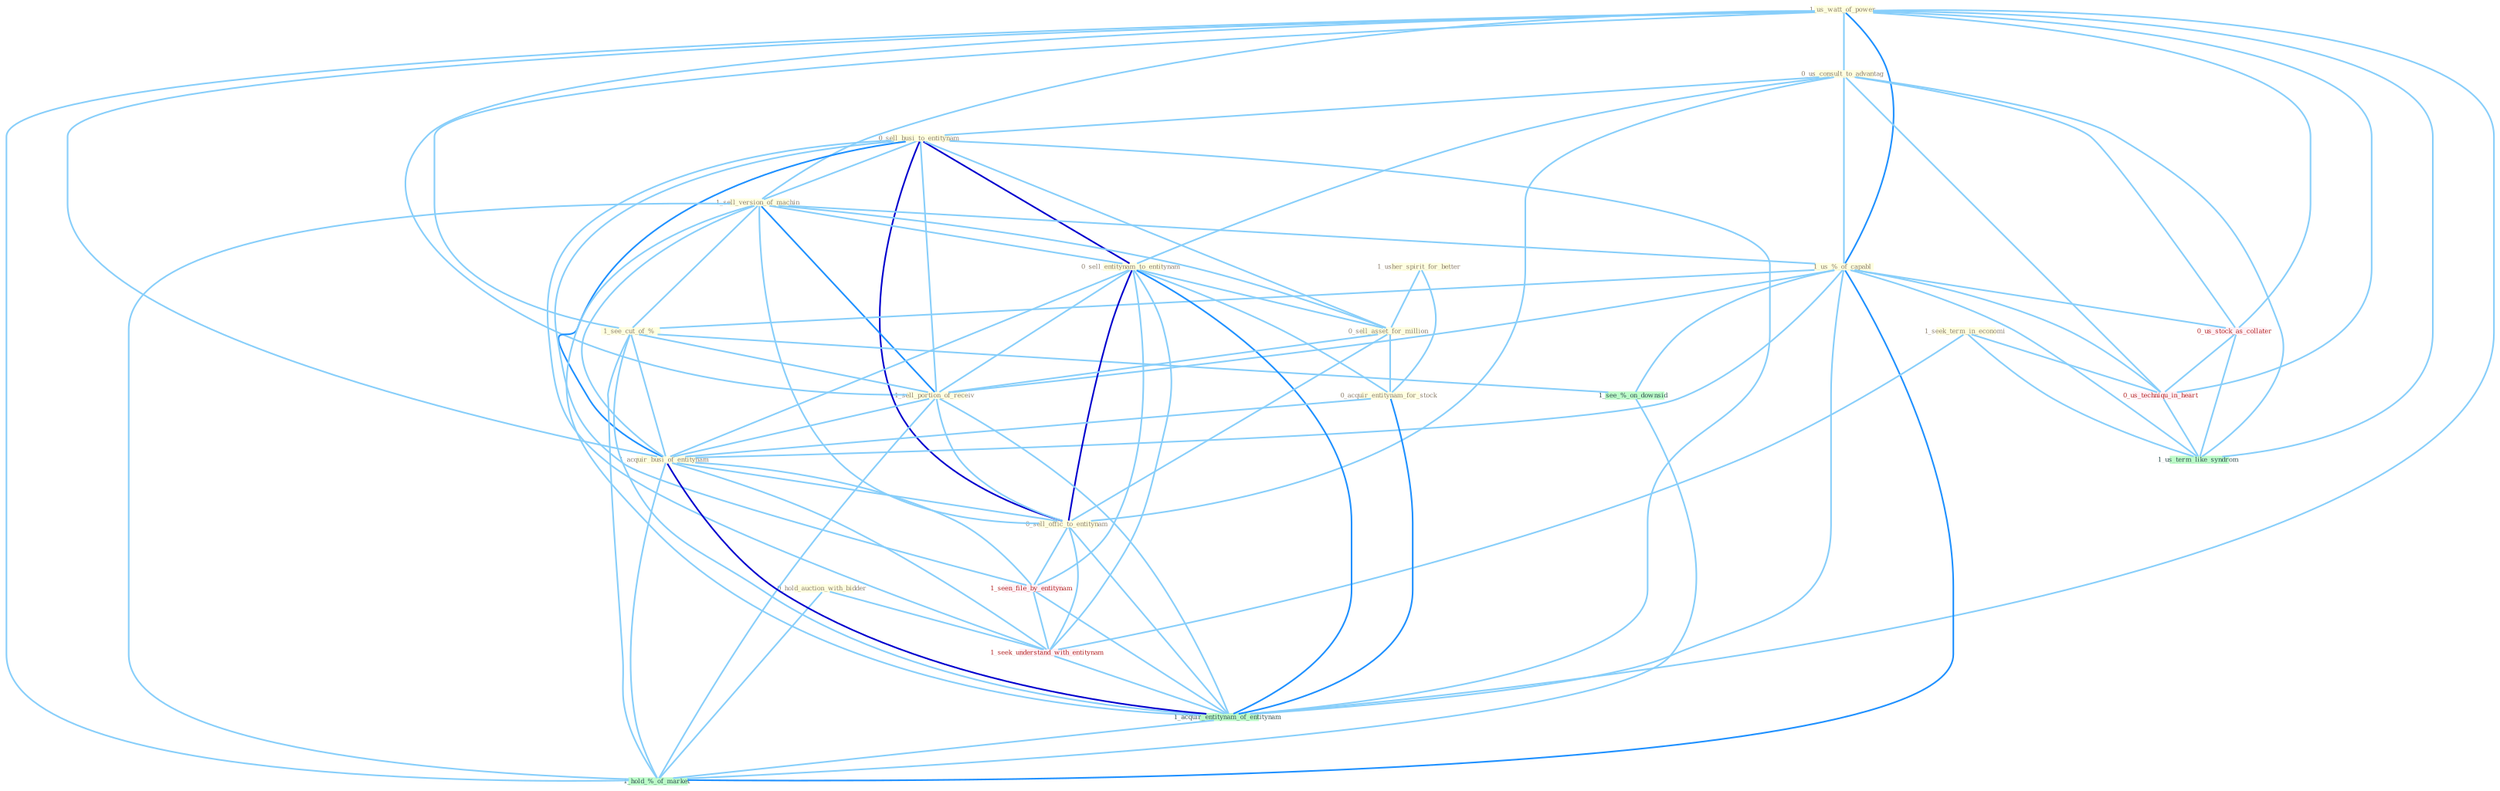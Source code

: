 Graph G{ 
    node
    [shape=polygon,style=filled,width=.5,height=.06,color="#BDFCC9",fixedsize=true,fontsize=4,
    fontcolor="#2f4f4f"];
    {node
    [color="#ffffe0", fontcolor="#8b7d6b"] "1_us_watt_of_power " "0_us_consult_to_advantag " "0_hold_auction_with_bidder " "0_sell_busi_to_entitynam " "1_sell_version_of_machin " "1_us_%_of_capabl " "1_see_cut_of_% " "1_seek_term_in_economi " "1_usher_spirit_for_better " "0_sell_entitynam_to_entitynam " "0_sell_asset_for_million " "0_acquir_entitynam_for_stock " "1_sell_portion_of_receiv " "1_acquir_busi_of_entitynam " "0_sell_offic_to_entitynam "}
{node [color="#fff0f5", fontcolor="#b22222"] "1_seen_file_by_entitynam " "0_us_stock_as_collater " "1_seek_understand_with_entitynam " "0_us_techniqu_in_heart "}
edge [color="#B0E2FF"];

	"1_us_watt_of_power " -- "0_us_consult_to_advantag " [w="1", color="#87cefa" ];
	"1_us_watt_of_power " -- "1_sell_version_of_machin " [w="1", color="#87cefa" ];
	"1_us_watt_of_power " -- "1_us_%_of_capabl " [w="2", color="#1e90ff" , len=0.8];
	"1_us_watt_of_power " -- "1_see_cut_of_% " [w="1", color="#87cefa" ];
	"1_us_watt_of_power " -- "1_sell_portion_of_receiv " [w="1", color="#87cefa" ];
	"1_us_watt_of_power " -- "1_acquir_busi_of_entitynam " [w="1", color="#87cefa" ];
	"1_us_watt_of_power " -- "0_us_stock_as_collater " [w="1", color="#87cefa" ];
	"1_us_watt_of_power " -- "1_acquir_entitynam_of_entitynam " [w="1", color="#87cefa" ];
	"1_us_watt_of_power " -- "0_us_techniqu_in_heart " [w="1", color="#87cefa" ];
	"1_us_watt_of_power " -- "1_us_term_like_syndrom " [w="1", color="#87cefa" ];
	"1_us_watt_of_power " -- "1_hold_%_of_market " [w="1", color="#87cefa" ];
	"0_us_consult_to_advantag " -- "0_sell_busi_to_entitynam " [w="1", color="#87cefa" ];
	"0_us_consult_to_advantag " -- "1_us_%_of_capabl " [w="1", color="#87cefa" ];
	"0_us_consult_to_advantag " -- "0_sell_entitynam_to_entitynam " [w="1", color="#87cefa" ];
	"0_us_consult_to_advantag " -- "0_sell_offic_to_entitynam " [w="1", color="#87cefa" ];
	"0_us_consult_to_advantag " -- "0_us_stock_as_collater " [w="1", color="#87cefa" ];
	"0_us_consult_to_advantag " -- "0_us_techniqu_in_heart " [w="1", color="#87cefa" ];
	"0_us_consult_to_advantag " -- "1_us_term_like_syndrom " [w="1", color="#87cefa" ];
	"0_hold_auction_with_bidder " -- "1_seek_understand_with_entitynam " [w="1", color="#87cefa" ];
	"0_hold_auction_with_bidder " -- "1_hold_%_of_market " [w="1", color="#87cefa" ];
	"0_sell_busi_to_entitynam " -- "1_sell_version_of_machin " [w="1", color="#87cefa" ];
	"0_sell_busi_to_entitynam " -- "0_sell_entitynam_to_entitynam " [w="3", color="#0000cd" , len=0.6];
	"0_sell_busi_to_entitynam " -- "0_sell_asset_for_million " [w="1", color="#87cefa" ];
	"0_sell_busi_to_entitynam " -- "1_sell_portion_of_receiv " [w="1", color="#87cefa" ];
	"0_sell_busi_to_entitynam " -- "1_acquir_busi_of_entitynam " [w="2", color="#1e90ff" , len=0.8];
	"0_sell_busi_to_entitynam " -- "0_sell_offic_to_entitynam " [w="3", color="#0000cd" , len=0.6];
	"0_sell_busi_to_entitynam " -- "1_seen_file_by_entitynam " [w="1", color="#87cefa" ];
	"0_sell_busi_to_entitynam " -- "1_seek_understand_with_entitynam " [w="1", color="#87cefa" ];
	"0_sell_busi_to_entitynam " -- "1_acquir_entitynam_of_entitynam " [w="1", color="#87cefa" ];
	"1_sell_version_of_machin " -- "1_us_%_of_capabl " [w="1", color="#87cefa" ];
	"1_sell_version_of_machin " -- "1_see_cut_of_% " [w="1", color="#87cefa" ];
	"1_sell_version_of_machin " -- "0_sell_entitynam_to_entitynam " [w="1", color="#87cefa" ];
	"1_sell_version_of_machin " -- "0_sell_asset_for_million " [w="1", color="#87cefa" ];
	"1_sell_version_of_machin " -- "1_sell_portion_of_receiv " [w="2", color="#1e90ff" , len=0.8];
	"1_sell_version_of_machin " -- "1_acquir_busi_of_entitynam " [w="1", color="#87cefa" ];
	"1_sell_version_of_machin " -- "0_sell_offic_to_entitynam " [w="1", color="#87cefa" ];
	"1_sell_version_of_machin " -- "1_acquir_entitynam_of_entitynam " [w="1", color="#87cefa" ];
	"1_sell_version_of_machin " -- "1_hold_%_of_market " [w="1", color="#87cefa" ];
	"1_us_%_of_capabl " -- "1_see_cut_of_% " [w="1", color="#87cefa" ];
	"1_us_%_of_capabl " -- "1_sell_portion_of_receiv " [w="1", color="#87cefa" ];
	"1_us_%_of_capabl " -- "1_acquir_busi_of_entitynam " [w="1", color="#87cefa" ];
	"1_us_%_of_capabl " -- "0_us_stock_as_collater " [w="1", color="#87cefa" ];
	"1_us_%_of_capabl " -- "1_acquir_entitynam_of_entitynam " [w="1", color="#87cefa" ];
	"1_us_%_of_capabl " -- "0_us_techniqu_in_heart " [w="1", color="#87cefa" ];
	"1_us_%_of_capabl " -- "1_see_%_on_downsid " [w="1", color="#87cefa" ];
	"1_us_%_of_capabl " -- "1_us_term_like_syndrom " [w="1", color="#87cefa" ];
	"1_us_%_of_capabl " -- "1_hold_%_of_market " [w="2", color="#1e90ff" , len=0.8];
	"1_see_cut_of_% " -- "1_sell_portion_of_receiv " [w="1", color="#87cefa" ];
	"1_see_cut_of_% " -- "1_acquir_busi_of_entitynam " [w="1", color="#87cefa" ];
	"1_see_cut_of_% " -- "1_acquir_entitynam_of_entitynam " [w="1", color="#87cefa" ];
	"1_see_cut_of_% " -- "1_see_%_on_downsid " [w="1", color="#87cefa" ];
	"1_see_cut_of_% " -- "1_hold_%_of_market " [w="1", color="#87cefa" ];
	"1_seek_term_in_economi " -- "1_seek_understand_with_entitynam " [w="1", color="#87cefa" ];
	"1_seek_term_in_economi " -- "0_us_techniqu_in_heart " [w="1", color="#87cefa" ];
	"1_seek_term_in_economi " -- "1_us_term_like_syndrom " [w="1", color="#87cefa" ];
	"1_usher_spirit_for_better " -- "0_sell_asset_for_million " [w="1", color="#87cefa" ];
	"1_usher_spirit_for_better " -- "0_acquir_entitynam_for_stock " [w="1", color="#87cefa" ];
	"0_sell_entitynam_to_entitynam " -- "0_sell_asset_for_million " [w="1", color="#87cefa" ];
	"0_sell_entitynam_to_entitynam " -- "0_acquir_entitynam_for_stock " [w="1", color="#87cefa" ];
	"0_sell_entitynam_to_entitynam " -- "1_sell_portion_of_receiv " [w="1", color="#87cefa" ];
	"0_sell_entitynam_to_entitynam " -- "1_acquir_busi_of_entitynam " [w="1", color="#87cefa" ];
	"0_sell_entitynam_to_entitynam " -- "0_sell_offic_to_entitynam " [w="3", color="#0000cd" , len=0.6];
	"0_sell_entitynam_to_entitynam " -- "1_seen_file_by_entitynam " [w="1", color="#87cefa" ];
	"0_sell_entitynam_to_entitynam " -- "1_seek_understand_with_entitynam " [w="1", color="#87cefa" ];
	"0_sell_entitynam_to_entitynam " -- "1_acquir_entitynam_of_entitynam " [w="2", color="#1e90ff" , len=0.8];
	"0_sell_asset_for_million " -- "0_acquir_entitynam_for_stock " [w="1", color="#87cefa" ];
	"0_sell_asset_for_million " -- "1_sell_portion_of_receiv " [w="1", color="#87cefa" ];
	"0_sell_asset_for_million " -- "0_sell_offic_to_entitynam " [w="1", color="#87cefa" ];
	"0_acquir_entitynam_for_stock " -- "1_acquir_busi_of_entitynam " [w="1", color="#87cefa" ];
	"0_acquir_entitynam_for_stock " -- "1_acquir_entitynam_of_entitynam " [w="2", color="#1e90ff" , len=0.8];
	"1_sell_portion_of_receiv " -- "1_acquir_busi_of_entitynam " [w="1", color="#87cefa" ];
	"1_sell_portion_of_receiv " -- "0_sell_offic_to_entitynam " [w="1", color="#87cefa" ];
	"1_sell_portion_of_receiv " -- "1_acquir_entitynam_of_entitynam " [w="1", color="#87cefa" ];
	"1_sell_portion_of_receiv " -- "1_hold_%_of_market " [w="1", color="#87cefa" ];
	"1_acquir_busi_of_entitynam " -- "0_sell_offic_to_entitynam " [w="1", color="#87cefa" ];
	"1_acquir_busi_of_entitynam " -- "1_seen_file_by_entitynam " [w="1", color="#87cefa" ];
	"1_acquir_busi_of_entitynam " -- "1_seek_understand_with_entitynam " [w="1", color="#87cefa" ];
	"1_acquir_busi_of_entitynam " -- "1_acquir_entitynam_of_entitynam " [w="3", color="#0000cd" , len=0.6];
	"1_acquir_busi_of_entitynam " -- "1_hold_%_of_market " [w="1", color="#87cefa" ];
	"0_sell_offic_to_entitynam " -- "1_seen_file_by_entitynam " [w="1", color="#87cefa" ];
	"0_sell_offic_to_entitynam " -- "1_seek_understand_with_entitynam " [w="1", color="#87cefa" ];
	"0_sell_offic_to_entitynam " -- "1_acquir_entitynam_of_entitynam " [w="1", color="#87cefa" ];
	"1_seen_file_by_entitynam " -- "1_seek_understand_with_entitynam " [w="1", color="#87cefa" ];
	"1_seen_file_by_entitynam " -- "1_acquir_entitynam_of_entitynam " [w="1", color="#87cefa" ];
	"0_us_stock_as_collater " -- "0_us_techniqu_in_heart " [w="1", color="#87cefa" ];
	"0_us_stock_as_collater " -- "1_us_term_like_syndrom " [w="1", color="#87cefa" ];
	"1_seek_understand_with_entitynam " -- "1_acquir_entitynam_of_entitynam " [w="1", color="#87cefa" ];
	"1_acquir_entitynam_of_entitynam " -- "1_hold_%_of_market " [w="1", color="#87cefa" ];
	"0_us_techniqu_in_heart " -- "1_us_term_like_syndrom " [w="1", color="#87cefa" ];
	"1_see_%_on_downsid " -- "1_hold_%_of_market " [w="1", color="#87cefa" ];
}